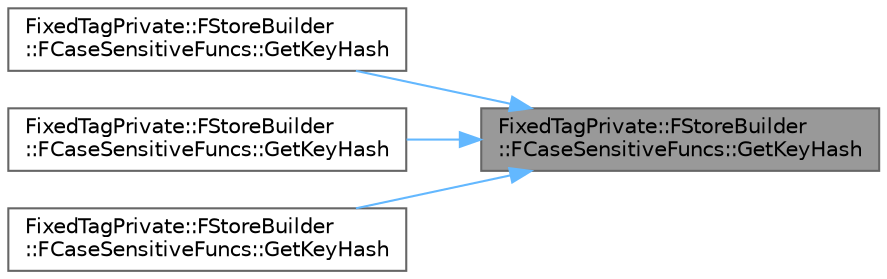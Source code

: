 digraph "FixedTagPrivate::FStoreBuilder::FCaseSensitiveFuncs::GetKeyHash"
{
 // INTERACTIVE_SVG=YES
 // LATEX_PDF_SIZE
  bgcolor="transparent";
  edge [fontname=Helvetica,fontsize=10,labelfontname=Helvetica,labelfontsize=10];
  node [fontname=Helvetica,fontsize=10,shape=box,height=0.2,width=0.4];
  rankdir="RL";
  Node1 [id="Node000001",label="FixedTagPrivate::FStoreBuilder\l::FCaseSensitiveFuncs::GetKeyHash",height=0.2,width=0.4,color="gray40", fillcolor="grey60", style="filled", fontcolor="black",tooltip=" "];
  Node1 -> Node2 [id="edge1_Node000001_Node000002",dir="back",color="steelblue1",style="solid",tooltip=" "];
  Node2 [id="Node000002",label="FixedTagPrivate::FStoreBuilder\l::FCaseSensitiveFuncs::GetKeyHash",height=0.2,width=0.4,color="grey40", fillcolor="white", style="filled",URL="$da/db1/structFixedTagPrivate_1_1FStoreBuilder_1_1FCaseSensitiveFuncs.html#a8060fbd64908769d88e443f28d90b6c8",tooltip=" "];
  Node1 -> Node3 [id="edge2_Node000001_Node000003",dir="back",color="steelblue1",style="solid",tooltip=" "];
  Node3 [id="Node000003",label="FixedTagPrivate::FStoreBuilder\l::FCaseSensitiveFuncs::GetKeyHash",height=0.2,width=0.4,color="grey40", fillcolor="white", style="filled",URL="$da/db1/structFixedTagPrivate_1_1FStoreBuilder_1_1FCaseSensitiveFuncs.html#a3165956c6b0a48130d97a5dc766e8ab5",tooltip=" "];
  Node1 -> Node4 [id="edge3_Node000001_Node000004",dir="back",color="steelblue1",style="solid",tooltip=" "];
  Node4 [id="Node000004",label="FixedTagPrivate::FStoreBuilder\l::FCaseSensitiveFuncs::GetKeyHash",height=0.2,width=0.4,color="grey40", fillcolor="white", style="filled",URL="$da/db1/structFixedTagPrivate_1_1FStoreBuilder_1_1FCaseSensitiveFuncs.html#a7bfaf2ecca82273e0bbed664ba553adc",tooltip=" "];
}
